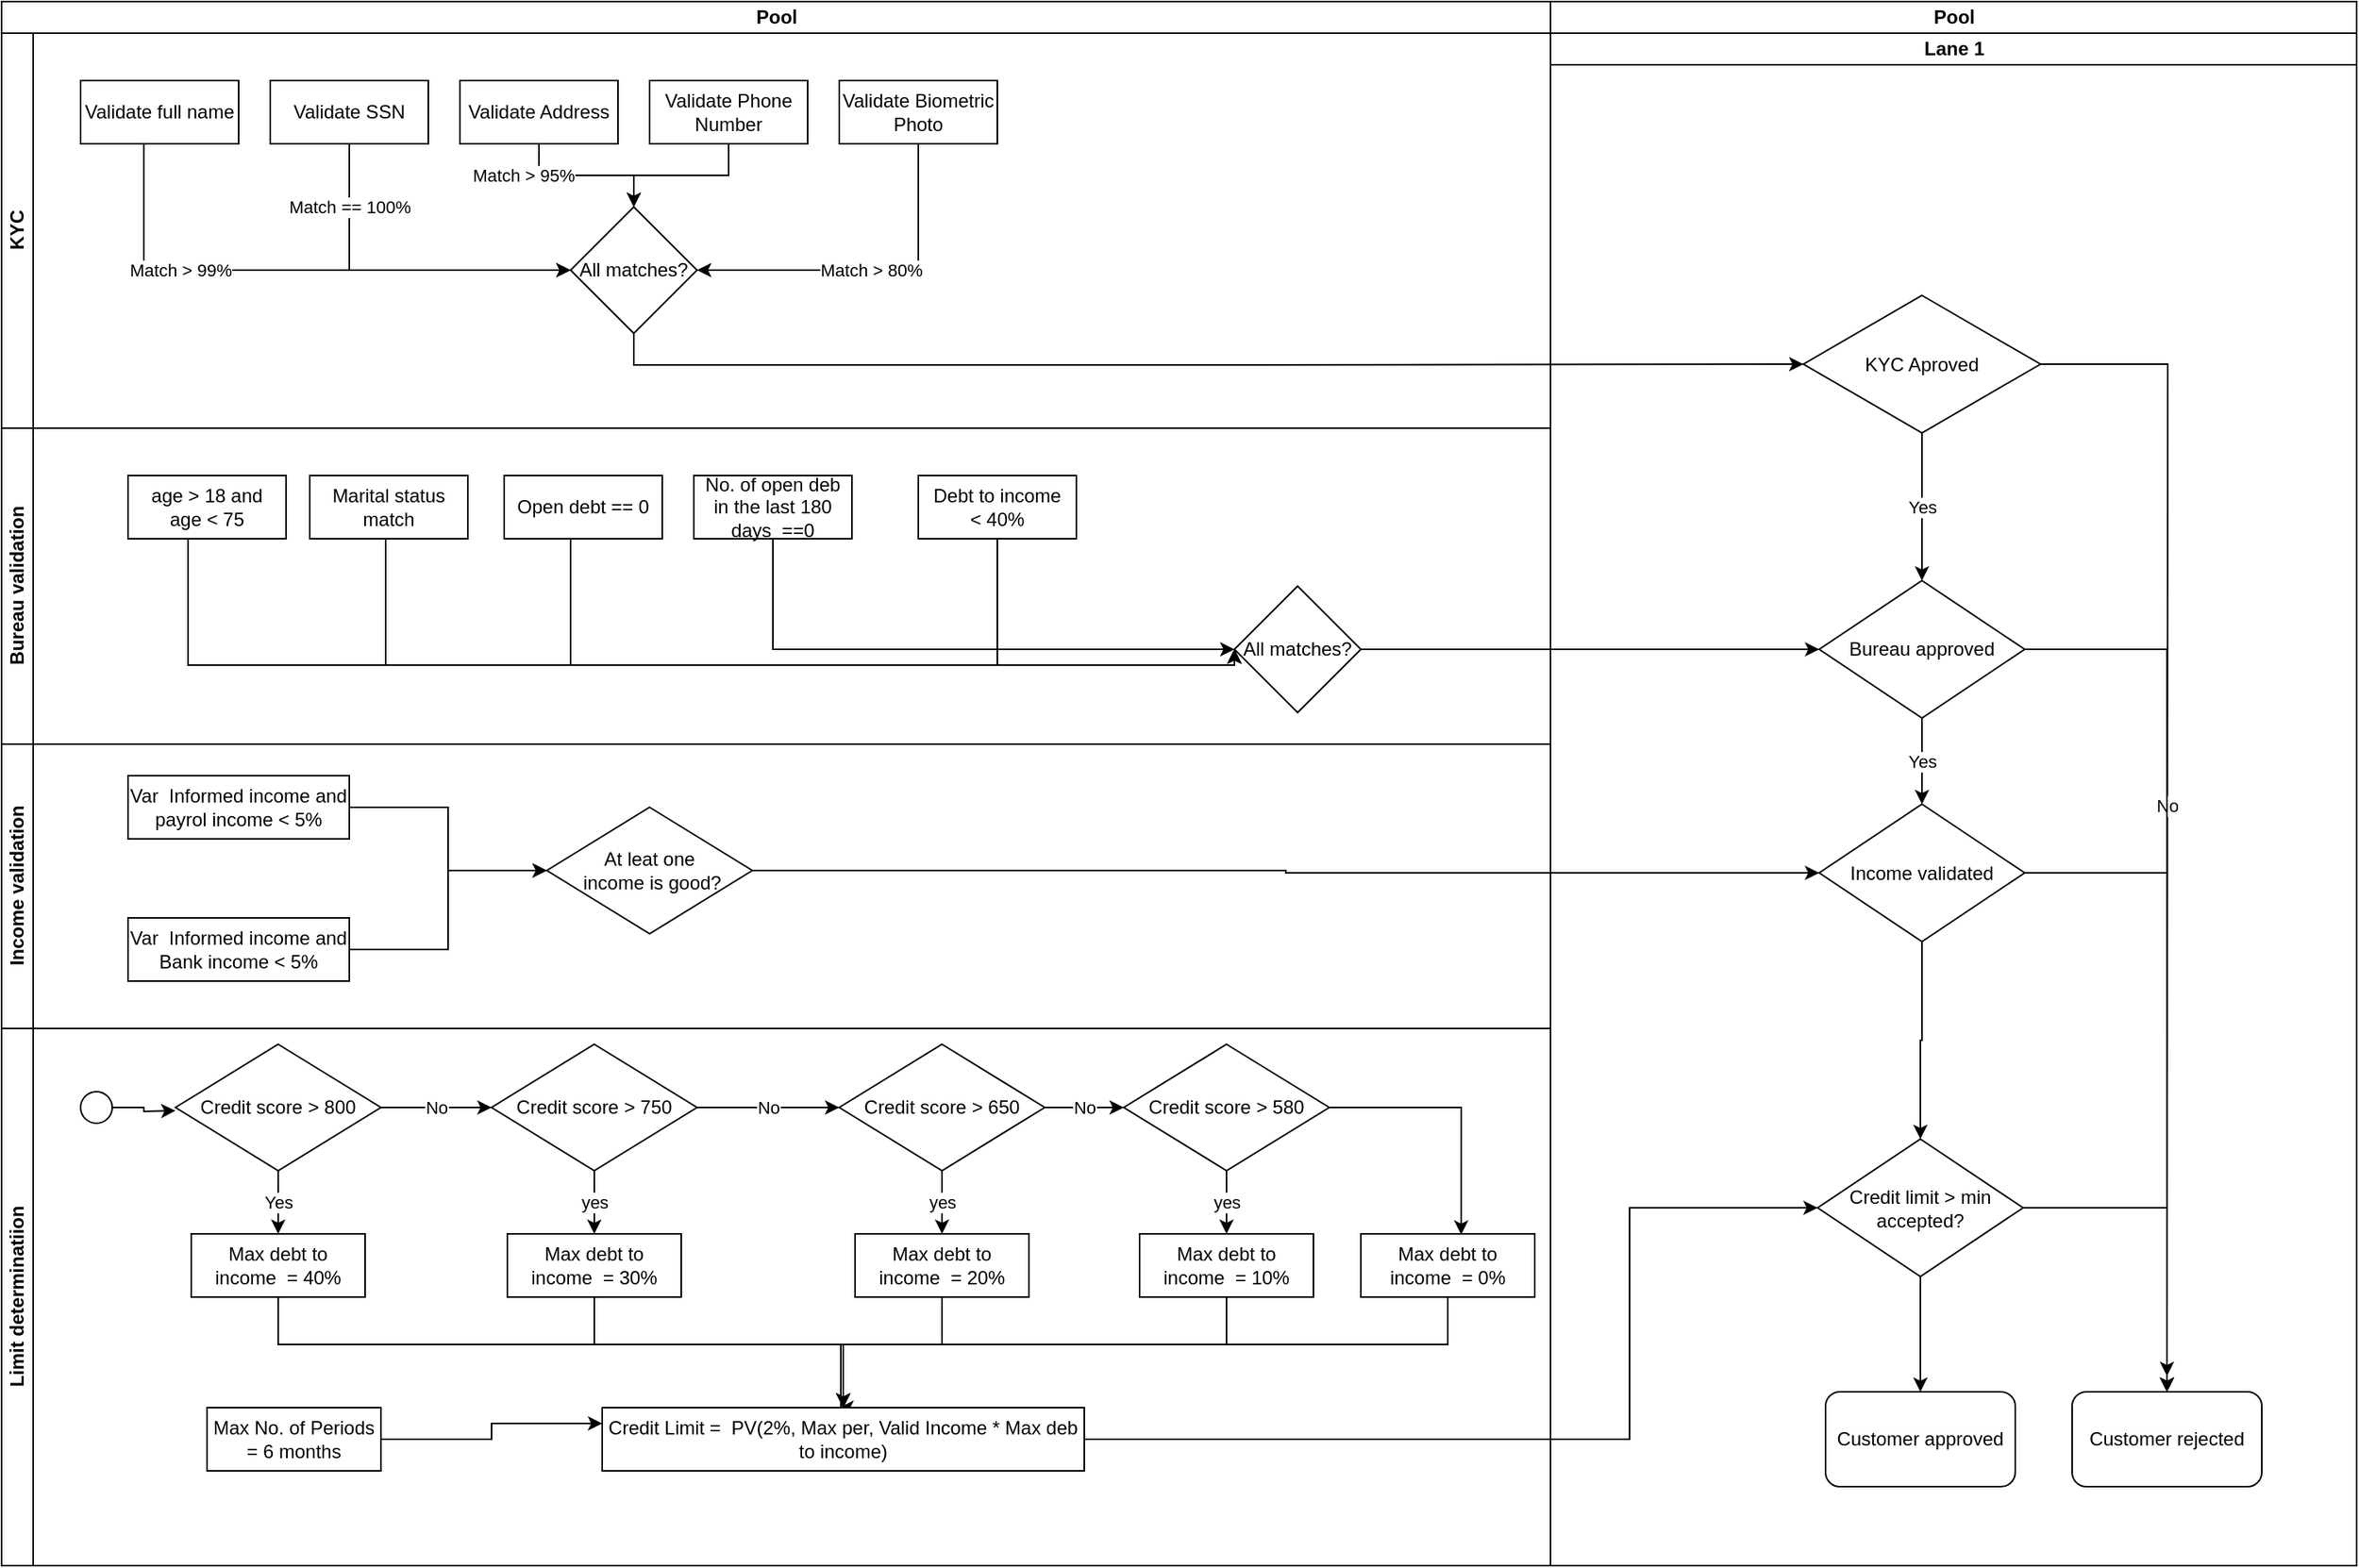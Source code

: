 <mxfile version="26.0.2">
  <diagram name="Page-1" id="2a216829-ef6e-dabb-86c1-c78162f3ba2b">
    <mxGraphModel dx="1865" dy="2155" grid="1" gridSize="10" guides="1" tooltips="1" connect="1" arrows="1" fold="1" page="1" pageScale="1" pageWidth="850" pageHeight="1100" background="none" math="0" shadow="0">
      <root>
        <mxCell id="0" />
        <mxCell id="1" parent="0" />
        <mxCell id="CBSUOpEDE2gZINihwlHU-5" value="Pool" style="swimlane;childLayout=stackLayout;resizeParent=1;resizeParentMax=0;horizontal=1;startSize=20;horizontalStack=0;html=1;" vertex="1" parent="1">
          <mxGeometry x="80" y="-780" width="980" height="990" as="geometry" />
        </mxCell>
        <mxCell id="CBSUOpEDE2gZINihwlHU-6" value="KYC" style="swimlane;startSize=20;horizontal=0;html=1;" vertex="1" parent="CBSUOpEDE2gZINihwlHU-5">
          <mxGeometry y="20" width="980" height="250" as="geometry" />
        </mxCell>
        <mxCell id="CBSUOpEDE2gZINihwlHU-14" value="Match == 100%" style="edgeStyle=orthogonalEdgeStyle;rounded=0;orthogonalLoop=1;jettySize=auto;html=1;entryX=0;entryY=0.5;entryDx=0;entryDy=0;" edge="1" parent="CBSUOpEDE2gZINihwlHU-6" source="CBSUOpEDE2gZINihwlHU-9" target="CBSUOpEDE2gZINihwlHU-13">
          <mxGeometry x="-0.636" relative="1" as="geometry">
            <Array as="points">
              <mxPoint x="220" y="150" />
            </Array>
            <mxPoint as="offset" />
          </mxGeometry>
        </mxCell>
        <mxCell id="CBSUOpEDE2gZINihwlHU-9" value="Validate SSN" style="rounded=0;whiteSpace=wrap;html=1;" vertex="1" parent="CBSUOpEDE2gZINihwlHU-6">
          <mxGeometry x="170" y="30" width="100" height="40" as="geometry" />
        </mxCell>
        <mxCell id="CBSUOpEDE2gZINihwlHU-15" value="Match &amp;gt; 95%" style="edgeStyle=orthogonalEdgeStyle;rounded=0;orthogonalLoop=1;jettySize=auto;html=1;exitX=0.5;exitY=1;exitDx=0;exitDy=0;" edge="1" parent="CBSUOpEDE2gZINihwlHU-6" source="CBSUOpEDE2gZINihwlHU-10" target="CBSUOpEDE2gZINihwlHU-13">
          <mxGeometry x="-0.6" y="-10" relative="1" as="geometry">
            <mxPoint x="-10" y="-10" as="offset" />
          </mxGeometry>
        </mxCell>
        <mxCell id="CBSUOpEDE2gZINihwlHU-10" value="Validate Address" style="rounded=0;whiteSpace=wrap;html=1;" vertex="1" parent="CBSUOpEDE2gZINihwlHU-6">
          <mxGeometry x="290" y="30" width="100" height="40" as="geometry" />
        </mxCell>
        <mxCell id="CBSUOpEDE2gZINihwlHU-16" style="edgeStyle=orthogonalEdgeStyle;rounded=0;orthogonalLoop=1;jettySize=auto;html=1;entryX=0.5;entryY=0;entryDx=0;entryDy=0;exitX=0.5;exitY=1;exitDx=0;exitDy=0;" edge="1" parent="CBSUOpEDE2gZINihwlHU-6" source="CBSUOpEDE2gZINihwlHU-11" target="CBSUOpEDE2gZINihwlHU-13">
          <mxGeometry relative="1" as="geometry" />
        </mxCell>
        <mxCell id="CBSUOpEDE2gZINihwlHU-11" value="Validate Phone Number" style="rounded=0;whiteSpace=wrap;html=1;" vertex="1" parent="CBSUOpEDE2gZINihwlHU-6">
          <mxGeometry x="410" y="30" width="100" height="40" as="geometry" />
        </mxCell>
        <mxCell id="CBSUOpEDE2gZINihwlHU-17" value="Match &amp;gt; 80%" style="edgeStyle=orthogonalEdgeStyle;rounded=0;orthogonalLoop=1;jettySize=auto;html=1;entryX=1;entryY=0.5;entryDx=0;entryDy=0;exitX=0.5;exitY=1;exitDx=0;exitDy=0;" edge="1" parent="CBSUOpEDE2gZINihwlHU-6" source="CBSUOpEDE2gZINihwlHU-12" target="CBSUOpEDE2gZINihwlHU-13">
          <mxGeometry relative="1" as="geometry" />
        </mxCell>
        <mxCell id="CBSUOpEDE2gZINihwlHU-12" value="Validate Biometric&lt;br&gt;Photo" style="rounded=0;whiteSpace=wrap;html=1;" vertex="1" parent="CBSUOpEDE2gZINihwlHU-6">
          <mxGeometry x="530" y="30" width="100" height="40" as="geometry" />
        </mxCell>
        <mxCell id="CBSUOpEDE2gZINihwlHU-13" value="All matches?" style="rhombus;whiteSpace=wrap;html=1;" vertex="1" parent="CBSUOpEDE2gZINihwlHU-6">
          <mxGeometry x="360" y="110" width="80" height="80" as="geometry" />
        </mxCell>
        <mxCell id="CBSUOpEDE2gZINihwlHU-19" value="Match &amp;gt;&amp;nbsp;&lt;span style=&quot;background-color: light-dark(#ffffff, var(--ge-dark-color, #121212)); color: light-dark(rgb(0, 0, 0), rgb(255, 255, 255));&quot;&gt;99%&lt;/span&gt;" style="edgeStyle=orthogonalEdgeStyle;rounded=0;orthogonalLoop=1;jettySize=auto;html=1;entryX=0;entryY=0.5;entryDx=0;entryDy=0;" edge="1" parent="CBSUOpEDE2gZINihwlHU-6" source="CBSUOpEDE2gZINihwlHU-18" target="CBSUOpEDE2gZINihwlHU-13">
          <mxGeometry x="-0.412" relative="1" as="geometry">
            <Array as="points">
              <mxPoint x="90" y="150" />
            </Array>
            <mxPoint as="offset" />
          </mxGeometry>
        </mxCell>
        <mxCell id="CBSUOpEDE2gZINihwlHU-18" value="Validate full name" style="rounded=0;whiteSpace=wrap;html=1;" vertex="1" parent="CBSUOpEDE2gZINihwlHU-6">
          <mxGeometry x="50" y="30" width="100" height="40" as="geometry" />
        </mxCell>
        <mxCell id="CBSUOpEDE2gZINihwlHU-7" value="Bureau validation" style="swimlane;startSize=20;horizontal=0;html=1;" vertex="1" parent="CBSUOpEDE2gZINihwlHU-5">
          <mxGeometry y="270" width="980" height="200" as="geometry" />
        </mxCell>
        <mxCell id="CBSUOpEDE2gZINihwlHU-31" style="edgeStyle=orthogonalEdgeStyle;rounded=0;orthogonalLoop=1;jettySize=auto;html=1;entryX=0;entryY=0.5;entryDx=0;entryDy=0;" edge="1" parent="CBSUOpEDE2gZINihwlHU-7" source="CBSUOpEDE2gZINihwlHU-21" target="CBSUOpEDE2gZINihwlHU-28">
          <mxGeometry relative="1" as="geometry">
            <Array as="points">
              <mxPoint x="243" y="150" />
            </Array>
          </mxGeometry>
        </mxCell>
        <mxCell id="CBSUOpEDE2gZINihwlHU-21" value="Marital status match" style="rounded=0;whiteSpace=wrap;html=1;" vertex="1" parent="CBSUOpEDE2gZINihwlHU-7">
          <mxGeometry x="195" y="30" width="100" height="40" as="geometry" />
        </mxCell>
        <mxCell id="CBSUOpEDE2gZINihwlHU-32" style="edgeStyle=orthogonalEdgeStyle;rounded=0;orthogonalLoop=1;jettySize=auto;html=1;" edge="1" parent="CBSUOpEDE2gZINihwlHU-7" source="CBSUOpEDE2gZINihwlHU-23">
          <mxGeometry relative="1" as="geometry">
            <mxPoint x="780" y="140" as="targetPoint" />
            <Array as="points">
              <mxPoint x="360" y="150" />
              <mxPoint x="780" y="150" />
            </Array>
          </mxGeometry>
        </mxCell>
        <mxCell id="CBSUOpEDE2gZINihwlHU-23" value="Open debt == 0" style="rounded=0;whiteSpace=wrap;html=1;" vertex="1" parent="CBSUOpEDE2gZINihwlHU-7">
          <mxGeometry x="318" y="30" width="100" height="40" as="geometry" />
        </mxCell>
        <mxCell id="CBSUOpEDE2gZINihwlHU-24" style="edgeStyle=orthogonalEdgeStyle;rounded=0;orthogonalLoop=1;jettySize=auto;html=1;entryX=0;entryY=0.5;entryDx=0;entryDy=0;exitX=0.5;exitY=1;exitDx=0;exitDy=0;" edge="1" parent="CBSUOpEDE2gZINihwlHU-7" source="CBSUOpEDE2gZINihwlHU-25" target="CBSUOpEDE2gZINihwlHU-28">
          <mxGeometry relative="1" as="geometry" />
        </mxCell>
        <mxCell id="CBSUOpEDE2gZINihwlHU-25" value="No. of open deb in the last 180 days&amp;nbsp; ==0" style="rounded=0;whiteSpace=wrap;html=1;" vertex="1" parent="CBSUOpEDE2gZINihwlHU-7">
          <mxGeometry x="438" y="30" width="100" height="40" as="geometry" />
        </mxCell>
        <mxCell id="CBSUOpEDE2gZINihwlHU-33" style="edgeStyle=orthogonalEdgeStyle;rounded=0;orthogonalLoop=1;jettySize=auto;html=1;entryX=0;entryY=0.5;entryDx=0;entryDy=0;" edge="1" parent="CBSUOpEDE2gZINihwlHU-7" source="CBSUOpEDE2gZINihwlHU-27" target="CBSUOpEDE2gZINihwlHU-28">
          <mxGeometry relative="1" as="geometry">
            <Array as="points">
              <mxPoint x="630" y="150" />
              <mxPoint x="780" y="150" />
            </Array>
          </mxGeometry>
        </mxCell>
        <mxCell id="CBSUOpEDE2gZINihwlHU-27" value="Debt to income&lt;br&gt;&amp;lt; 40%" style="rounded=0;whiteSpace=wrap;html=1;" vertex="1" parent="CBSUOpEDE2gZINihwlHU-7">
          <mxGeometry x="580" y="30" width="100" height="40" as="geometry" />
        </mxCell>
        <mxCell id="CBSUOpEDE2gZINihwlHU-28" value="All matches?" style="rhombus;whiteSpace=wrap;html=1;" vertex="1" parent="CBSUOpEDE2gZINihwlHU-7">
          <mxGeometry x="780" y="100" width="80" height="80" as="geometry" />
        </mxCell>
        <mxCell id="CBSUOpEDE2gZINihwlHU-29" value="" style="edgeStyle=orthogonalEdgeStyle;rounded=0;orthogonalLoop=1;jettySize=auto;html=1;entryX=0;entryY=0.5;entryDx=0;entryDy=0;" edge="1" parent="CBSUOpEDE2gZINihwlHU-7" source="CBSUOpEDE2gZINihwlHU-30" target="CBSUOpEDE2gZINihwlHU-28">
          <mxGeometry x="-0.412" relative="1" as="geometry">
            <Array as="points">
              <mxPoint x="118" y="150" />
            </Array>
            <mxPoint as="offset" />
          </mxGeometry>
        </mxCell>
        <mxCell id="CBSUOpEDE2gZINihwlHU-30" value="age &amp;gt; 18 and&lt;div&gt;age &amp;lt; 75&lt;/div&gt;" style="rounded=0;whiteSpace=wrap;html=1;" vertex="1" parent="CBSUOpEDE2gZINihwlHU-7">
          <mxGeometry x="80" y="30" width="100" height="40" as="geometry" />
        </mxCell>
        <mxCell id="CBSUOpEDE2gZINihwlHU-8" value="Income validation" style="swimlane;startSize=20;horizontal=0;html=1;" vertex="1" parent="CBSUOpEDE2gZINihwlHU-5">
          <mxGeometry y="470" width="980" height="180" as="geometry" />
        </mxCell>
        <mxCell id="CBSUOpEDE2gZINihwlHU-51" style="edgeStyle=orthogonalEdgeStyle;rounded=0;orthogonalLoop=1;jettySize=auto;html=1;entryX=0;entryY=0.5;entryDx=0;entryDy=0;" edge="1" parent="CBSUOpEDE2gZINihwlHU-8" source="CBSUOpEDE2gZINihwlHU-48" target="CBSUOpEDE2gZINihwlHU-50">
          <mxGeometry relative="1" as="geometry" />
        </mxCell>
        <mxCell id="CBSUOpEDE2gZINihwlHU-48" value="Var&amp;nbsp; Informed income and payrol income &amp;lt; 5%" style="rounded=0;whiteSpace=wrap;html=1;" vertex="1" parent="CBSUOpEDE2gZINihwlHU-8">
          <mxGeometry x="80" y="20" width="140" height="40" as="geometry" />
        </mxCell>
        <mxCell id="CBSUOpEDE2gZINihwlHU-52" style="edgeStyle=orthogonalEdgeStyle;rounded=0;orthogonalLoop=1;jettySize=auto;html=1;entryX=0;entryY=0.5;entryDx=0;entryDy=0;" edge="1" parent="CBSUOpEDE2gZINihwlHU-8" source="CBSUOpEDE2gZINihwlHU-49" target="CBSUOpEDE2gZINihwlHU-50">
          <mxGeometry relative="1" as="geometry" />
        </mxCell>
        <mxCell id="CBSUOpEDE2gZINihwlHU-49" value="Var&amp;nbsp; Informed income and Bank income &amp;lt; 5%" style="rounded=0;whiteSpace=wrap;html=1;" vertex="1" parent="CBSUOpEDE2gZINihwlHU-8">
          <mxGeometry x="80" y="110" width="140" height="40" as="geometry" />
        </mxCell>
        <mxCell id="CBSUOpEDE2gZINihwlHU-50" value="At leat one&lt;br&gt;&amp;nbsp;income is good?" style="rhombus;whiteSpace=wrap;html=1;" vertex="1" parent="CBSUOpEDE2gZINihwlHU-8">
          <mxGeometry x="345" y="40" width="130" height="80" as="geometry" />
        </mxCell>
        <mxCell id="CBSUOpEDE2gZINihwlHU-54" value="Limit determinatiion" style="swimlane;startSize=20;horizontal=0;html=1;" vertex="1" parent="CBSUOpEDE2gZINihwlHU-5">
          <mxGeometry y="650" width="980" height="340" as="geometry" />
        </mxCell>
        <mxCell id="CBSUOpEDE2gZINihwlHU-55" style="edgeStyle=orthogonalEdgeStyle;rounded=0;orthogonalLoop=1;jettySize=auto;html=1;entryX=0.5;entryY=0;entryDx=0;entryDy=0;" edge="1" parent="CBSUOpEDE2gZINihwlHU-54" target="CBSUOpEDE2gZINihwlHU-59">
          <mxGeometry relative="1" as="geometry">
            <mxPoint x="220" y="40" as="sourcePoint" />
          </mxGeometry>
        </mxCell>
        <mxCell id="CBSUOpEDE2gZINihwlHU-60" value="" style="ellipse;whiteSpace=wrap;html=1;aspect=fixed;" vertex="1" parent="CBSUOpEDE2gZINihwlHU-54">
          <mxGeometry x="50" y="40" width="20" height="20" as="geometry" />
        </mxCell>
        <mxCell id="CBSUOpEDE2gZINihwlHU-65" value="Yes" style="edgeStyle=orthogonalEdgeStyle;rounded=0;orthogonalLoop=1;jettySize=auto;html=1;" edge="1" parent="CBSUOpEDE2gZINihwlHU-54" source="CBSUOpEDE2gZINihwlHU-62" target="CBSUOpEDE2gZINihwlHU-64">
          <mxGeometry relative="1" as="geometry" />
        </mxCell>
        <mxCell id="CBSUOpEDE2gZINihwlHU-67" value="No" style="edgeStyle=orthogonalEdgeStyle;rounded=0;orthogonalLoop=1;jettySize=auto;html=1;entryX=0;entryY=0.5;entryDx=0;entryDy=0;" edge="1" parent="CBSUOpEDE2gZINihwlHU-54" source="CBSUOpEDE2gZINihwlHU-62" target="CBSUOpEDE2gZINihwlHU-66">
          <mxGeometry relative="1" as="geometry" />
        </mxCell>
        <mxCell id="CBSUOpEDE2gZINihwlHU-62" value="Credit score &amp;gt; 800" style="rhombus;whiteSpace=wrap;html=1;" vertex="1" parent="CBSUOpEDE2gZINihwlHU-54">
          <mxGeometry x="110" y="10" width="130" height="80" as="geometry" />
        </mxCell>
        <mxCell id="CBSUOpEDE2gZINihwlHU-63" style="edgeStyle=orthogonalEdgeStyle;rounded=0;orthogonalLoop=1;jettySize=auto;html=1;" edge="1" parent="CBSUOpEDE2gZINihwlHU-54" source="CBSUOpEDE2gZINihwlHU-60">
          <mxGeometry relative="1" as="geometry">
            <mxPoint x="110" y="52" as="targetPoint" />
          </mxGeometry>
        </mxCell>
        <mxCell id="CBSUOpEDE2gZINihwlHU-104" style="edgeStyle=orthogonalEdgeStyle;rounded=0;orthogonalLoop=1;jettySize=auto;html=1;entryX=0.5;entryY=0;entryDx=0;entryDy=0;" edge="1" parent="CBSUOpEDE2gZINihwlHU-54" source="CBSUOpEDE2gZINihwlHU-64" target="CBSUOpEDE2gZINihwlHU-102">
          <mxGeometry relative="1" as="geometry">
            <Array as="points">
              <mxPoint x="175" y="200" />
              <mxPoint x="533" y="200" />
            </Array>
          </mxGeometry>
        </mxCell>
        <mxCell id="CBSUOpEDE2gZINihwlHU-64" value="Max debt to income&amp;nbsp; = 40%" style="rounded=0;whiteSpace=wrap;html=1;" vertex="1" parent="CBSUOpEDE2gZINihwlHU-54">
          <mxGeometry x="120" y="130" width="110" height="40" as="geometry" />
        </mxCell>
        <mxCell id="CBSUOpEDE2gZINihwlHU-69" value="yes" style="edgeStyle=orthogonalEdgeStyle;rounded=0;orthogonalLoop=1;jettySize=auto;html=1;entryX=0.5;entryY=0;entryDx=0;entryDy=0;" edge="1" parent="CBSUOpEDE2gZINihwlHU-54" source="CBSUOpEDE2gZINihwlHU-66" target="CBSUOpEDE2gZINihwlHU-68">
          <mxGeometry relative="1" as="geometry" />
        </mxCell>
        <mxCell id="CBSUOpEDE2gZINihwlHU-66" value="Credit score &amp;gt; 750" style="rhombus;whiteSpace=wrap;html=1;" vertex="1" parent="CBSUOpEDE2gZINihwlHU-54">
          <mxGeometry x="310" y="10" width="130" height="80" as="geometry" />
        </mxCell>
        <mxCell id="CBSUOpEDE2gZINihwlHU-105" style="edgeStyle=orthogonalEdgeStyle;rounded=0;orthogonalLoop=1;jettySize=auto;html=1;" edge="1" parent="CBSUOpEDE2gZINihwlHU-54" source="CBSUOpEDE2gZINihwlHU-68">
          <mxGeometry relative="1" as="geometry">
            <mxPoint x="530" y="240" as="targetPoint" />
            <Array as="points">
              <mxPoint x="375" y="200" />
              <mxPoint x="531" y="200" />
            </Array>
          </mxGeometry>
        </mxCell>
        <mxCell id="CBSUOpEDE2gZINihwlHU-68" value="Max debt to income&amp;nbsp; = 30%" style="rounded=0;whiteSpace=wrap;html=1;" vertex="1" parent="CBSUOpEDE2gZINihwlHU-54">
          <mxGeometry x="320" y="130" width="110" height="40" as="geometry" />
        </mxCell>
        <mxCell id="CBSUOpEDE2gZINihwlHU-70" value="No" style="edgeStyle=orthogonalEdgeStyle;rounded=0;orthogonalLoop=1;jettySize=auto;html=1;entryX=0;entryY=0.5;entryDx=0;entryDy=0;exitX=1;exitY=0.5;exitDx=0;exitDy=0;" edge="1" parent="CBSUOpEDE2gZINihwlHU-54" target="CBSUOpEDE2gZINihwlHU-72" source="CBSUOpEDE2gZINihwlHU-66">
          <mxGeometry relative="1" as="geometry">
            <mxPoint x="460" y="50" as="sourcePoint" />
          </mxGeometry>
        </mxCell>
        <mxCell id="CBSUOpEDE2gZINihwlHU-71" value="yes" style="edgeStyle=orthogonalEdgeStyle;rounded=0;orthogonalLoop=1;jettySize=auto;html=1;entryX=0.5;entryY=0;entryDx=0;entryDy=0;" edge="1" parent="CBSUOpEDE2gZINihwlHU-54" source="CBSUOpEDE2gZINihwlHU-72" target="CBSUOpEDE2gZINihwlHU-73">
          <mxGeometry relative="1" as="geometry" />
        </mxCell>
        <mxCell id="CBSUOpEDE2gZINihwlHU-72" value="Credit score &amp;gt; 650" style="rhombus;whiteSpace=wrap;html=1;" vertex="1" parent="CBSUOpEDE2gZINihwlHU-54">
          <mxGeometry x="530" y="10" width="130" height="80" as="geometry" />
        </mxCell>
        <mxCell id="CBSUOpEDE2gZINihwlHU-106" style="edgeStyle=orthogonalEdgeStyle;rounded=0;orthogonalLoop=1;jettySize=auto;html=1;entryX=0.5;entryY=0;entryDx=0;entryDy=0;" edge="1" parent="CBSUOpEDE2gZINihwlHU-54" source="CBSUOpEDE2gZINihwlHU-73" target="CBSUOpEDE2gZINihwlHU-102">
          <mxGeometry relative="1" as="geometry">
            <Array as="points">
              <mxPoint x="595" y="200" />
              <mxPoint x="533" y="200" />
            </Array>
          </mxGeometry>
        </mxCell>
        <mxCell id="CBSUOpEDE2gZINihwlHU-73" value="Max debt to income&amp;nbsp; = 20%" style="rounded=0;whiteSpace=wrap;html=1;" vertex="1" parent="CBSUOpEDE2gZINihwlHU-54">
          <mxGeometry x="540" y="130" width="110" height="40" as="geometry" />
        </mxCell>
        <mxCell id="CBSUOpEDE2gZINihwlHU-74" value="No" style="edgeStyle=orthogonalEdgeStyle;rounded=0;orthogonalLoop=1;jettySize=auto;html=1;entryX=0;entryY=0.5;entryDx=0;entryDy=0;exitX=1;exitY=0.5;exitDx=0;exitDy=0;" edge="1" parent="CBSUOpEDE2gZINihwlHU-54" target="CBSUOpEDE2gZINihwlHU-76" source="CBSUOpEDE2gZINihwlHU-72">
          <mxGeometry relative="1" as="geometry">
            <mxPoint x="650" y="60" as="sourcePoint" />
          </mxGeometry>
        </mxCell>
        <mxCell id="CBSUOpEDE2gZINihwlHU-75" value="yes" style="edgeStyle=orthogonalEdgeStyle;rounded=0;orthogonalLoop=1;jettySize=auto;html=1;entryX=0.5;entryY=0;entryDx=0;entryDy=0;" edge="1" parent="CBSUOpEDE2gZINihwlHU-54" source="CBSUOpEDE2gZINihwlHU-76" target="CBSUOpEDE2gZINihwlHU-77">
          <mxGeometry relative="1" as="geometry" />
        </mxCell>
        <mxCell id="CBSUOpEDE2gZINihwlHU-76" value="Credit score &amp;gt; 580" style="rhombus;whiteSpace=wrap;html=1;" vertex="1" parent="CBSUOpEDE2gZINihwlHU-54">
          <mxGeometry x="710" y="10" width="130" height="80" as="geometry" />
        </mxCell>
        <mxCell id="CBSUOpEDE2gZINihwlHU-107" style="edgeStyle=orthogonalEdgeStyle;rounded=0;orthogonalLoop=1;jettySize=auto;html=1;entryX=0.5;entryY=0;entryDx=0;entryDy=0;" edge="1" parent="CBSUOpEDE2gZINihwlHU-54" source="CBSUOpEDE2gZINihwlHU-77" target="CBSUOpEDE2gZINihwlHU-102">
          <mxGeometry relative="1" as="geometry">
            <Array as="points">
              <mxPoint x="775" y="200" />
              <mxPoint x="533" y="200" />
            </Array>
          </mxGeometry>
        </mxCell>
        <mxCell id="CBSUOpEDE2gZINihwlHU-77" value="Max debt to income&amp;nbsp; = 10%" style="rounded=0;whiteSpace=wrap;html=1;" vertex="1" parent="CBSUOpEDE2gZINihwlHU-54">
          <mxGeometry x="720" y="130" width="110" height="40" as="geometry" />
        </mxCell>
        <mxCell id="CBSUOpEDE2gZINihwlHU-108" style="edgeStyle=orthogonalEdgeStyle;rounded=0;orthogonalLoop=1;jettySize=auto;html=1;entryX=0.5;entryY=0;entryDx=0;entryDy=0;" edge="1" parent="CBSUOpEDE2gZINihwlHU-54" source="CBSUOpEDE2gZINihwlHU-78" target="CBSUOpEDE2gZINihwlHU-102">
          <mxGeometry relative="1" as="geometry">
            <Array as="points">
              <mxPoint x="915" y="200" />
              <mxPoint x="533" y="200" />
            </Array>
          </mxGeometry>
        </mxCell>
        <mxCell id="CBSUOpEDE2gZINihwlHU-78" value="Max debt to income&amp;nbsp; = 0%" style="rounded=0;whiteSpace=wrap;html=1;" vertex="1" parent="CBSUOpEDE2gZINihwlHU-54">
          <mxGeometry x="860" y="130" width="110" height="40" as="geometry" />
        </mxCell>
        <mxCell id="CBSUOpEDE2gZINihwlHU-80" style="edgeStyle=orthogonalEdgeStyle;rounded=0;orthogonalLoop=1;jettySize=auto;html=1;exitX=1;exitY=0.5;exitDx=0;exitDy=0;entryX=0.577;entryY=0.013;entryDx=0;entryDy=0;entryPerimeter=0;" edge="1" parent="CBSUOpEDE2gZINihwlHU-54" source="CBSUOpEDE2gZINihwlHU-76" target="CBSUOpEDE2gZINihwlHU-78">
          <mxGeometry relative="1" as="geometry" />
        </mxCell>
        <mxCell id="CBSUOpEDE2gZINihwlHU-102" value="Credit Limit =&amp;nbsp; PV(2%, Max per, Valid Income * Max deb to income)" style="rounded=0;whiteSpace=wrap;html=1;" vertex="1" parent="CBSUOpEDE2gZINihwlHU-54">
          <mxGeometry x="380" y="240" width="305" height="40" as="geometry" />
        </mxCell>
        <mxCell id="CBSUOpEDE2gZINihwlHU-110" style="edgeStyle=orthogonalEdgeStyle;rounded=0;orthogonalLoop=1;jettySize=auto;html=1;entryX=0;entryY=0.25;entryDx=0;entryDy=0;" edge="1" parent="CBSUOpEDE2gZINihwlHU-54" source="CBSUOpEDE2gZINihwlHU-109" target="CBSUOpEDE2gZINihwlHU-102">
          <mxGeometry relative="1" as="geometry" />
        </mxCell>
        <mxCell id="CBSUOpEDE2gZINihwlHU-109" value="Max No. of Periods = 6 months" style="rounded=0;whiteSpace=wrap;html=1;" vertex="1" parent="CBSUOpEDE2gZINihwlHU-54">
          <mxGeometry x="130" y="240" width="110" height="40" as="geometry" />
        </mxCell>
        <mxCell id="CBSUOpEDE2gZINihwlHU-142" value="Pool" style="swimlane;childLayout=stackLayout;resizeParent=1;resizeParentMax=0;startSize=20;html=1;" vertex="1" parent="1">
          <mxGeometry x="1060" y="-780" width="510" height="990" as="geometry" />
        </mxCell>
        <mxCell id="CBSUOpEDE2gZINihwlHU-143" value="Lane 1" style="swimlane;startSize=20;html=1;" vertex="1" parent="CBSUOpEDE2gZINihwlHU-142">
          <mxGeometry y="20" width="510" height="970" as="geometry" />
        </mxCell>
        <mxCell id="CBSUOpEDE2gZINihwlHU-149" value="Yes" style="edgeStyle=orthogonalEdgeStyle;rounded=0;orthogonalLoop=1;jettySize=auto;html=1;entryX=0.5;entryY=0;entryDx=0;entryDy=0;" edge="1" parent="CBSUOpEDE2gZINihwlHU-143" source="CBSUOpEDE2gZINihwlHU-146" target="CBSUOpEDE2gZINihwlHU-147">
          <mxGeometry relative="1" as="geometry" />
        </mxCell>
        <mxCell id="CBSUOpEDE2gZINihwlHU-164" value="No" style="edgeStyle=orthogonalEdgeStyle;rounded=0;orthogonalLoop=1;jettySize=auto;html=1;" edge="1" parent="CBSUOpEDE2gZINihwlHU-143" source="CBSUOpEDE2gZINihwlHU-146">
          <mxGeometry relative="1" as="geometry">
            <mxPoint x="390" y="850" as="targetPoint" />
          </mxGeometry>
        </mxCell>
        <mxCell id="CBSUOpEDE2gZINihwlHU-146" value="KYC Aproved" style="rhombus;whiteSpace=wrap;html=1;" vertex="1" parent="CBSUOpEDE2gZINihwlHU-143">
          <mxGeometry x="160" y="166" width="150" height="87" as="geometry" />
        </mxCell>
        <mxCell id="CBSUOpEDE2gZINihwlHU-154" value="Yes" style="edgeStyle=orthogonalEdgeStyle;rounded=0;orthogonalLoop=1;jettySize=auto;html=1;entryX=0.5;entryY=0;entryDx=0;entryDy=0;" edge="1" parent="CBSUOpEDE2gZINihwlHU-143" source="CBSUOpEDE2gZINihwlHU-147" target="CBSUOpEDE2gZINihwlHU-150">
          <mxGeometry relative="1" as="geometry" />
        </mxCell>
        <mxCell id="CBSUOpEDE2gZINihwlHU-163" style="edgeStyle=orthogonalEdgeStyle;rounded=0;orthogonalLoop=1;jettySize=auto;html=1;entryX=0.5;entryY=0;entryDx=0;entryDy=0;" edge="1" parent="CBSUOpEDE2gZINihwlHU-143" source="CBSUOpEDE2gZINihwlHU-147" target="CBSUOpEDE2gZINihwlHU-160">
          <mxGeometry relative="1" as="geometry" />
        </mxCell>
        <mxCell id="CBSUOpEDE2gZINihwlHU-147" value="Bureau approved" style="rhombus;whiteSpace=wrap;html=1;" vertex="1" parent="CBSUOpEDE2gZINihwlHU-143">
          <mxGeometry x="170" y="346.5" width="130" height="87" as="geometry" />
        </mxCell>
        <mxCell id="CBSUOpEDE2gZINihwlHU-156" style="edgeStyle=orthogonalEdgeStyle;rounded=0;orthogonalLoop=1;jettySize=auto;html=1;entryX=0.5;entryY=0;entryDx=0;entryDy=0;" edge="1" parent="CBSUOpEDE2gZINihwlHU-143" source="CBSUOpEDE2gZINihwlHU-150" target="CBSUOpEDE2gZINihwlHU-155">
          <mxGeometry relative="1" as="geometry" />
        </mxCell>
        <mxCell id="CBSUOpEDE2gZINihwlHU-162" style="edgeStyle=orthogonalEdgeStyle;rounded=0;orthogonalLoop=1;jettySize=auto;html=1;entryX=0.5;entryY=0;entryDx=0;entryDy=0;" edge="1" parent="CBSUOpEDE2gZINihwlHU-143" source="CBSUOpEDE2gZINihwlHU-150" target="CBSUOpEDE2gZINihwlHU-160">
          <mxGeometry relative="1" as="geometry" />
        </mxCell>
        <mxCell id="CBSUOpEDE2gZINihwlHU-150" value="Income validated" style="rhombus;whiteSpace=wrap;html=1;" vertex="1" parent="CBSUOpEDE2gZINihwlHU-143">
          <mxGeometry x="170" y="488" width="130" height="87" as="geometry" />
        </mxCell>
        <mxCell id="CBSUOpEDE2gZINihwlHU-159" style="edgeStyle=orthogonalEdgeStyle;rounded=0;orthogonalLoop=1;jettySize=auto;html=1;entryX=0.5;entryY=0;entryDx=0;entryDy=0;" edge="1" parent="CBSUOpEDE2gZINihwlHU-143" source="CBSUOpEDE2gZINihwlHU-155" target="CBSUOpEDE2gZINihwlHU-158">
          <mxGeometry relative="1" as="geometry" />
        </mxCell>
        <mxCell id="CBSUOpEDE2gZINihwlHU-161" style="edgeStyle=orthogonalEdgeStyle;rounded=0;orthogonalLoop=1;jettySize=auto;html=1;entryX=0.5;entryY=0;entryDx=0;entryDy=0;" edge="1" parent="CBSUOpEDE2gZINihwlHU-143" source="CBSUOpEDE2gZINihwlHU-155" target="CBSUOpEDE2gZINihwlHU-160">
          <mxGeometry relative="1" as="geometry" />
        </mxCell>
        <mxCell id="CBSUOpEDE2gZINihwlHU-155" value="Credit limit &amp;gt; min accepted?" style="rhombus;whiteSpace=wrap;html=1;" vertex="1" parent="CBSUOpEDE2gZINihwlHU-143">
          <mxGeometry x="169" y="700" width="130" height="87" as="geometry" />
        </mxCell>
        <mxCell id="CBSUOpEDE2gZINihwlHU-158" value="Customer approved" style="rounded=1;whiteSpace=wrap;html=1;" vertex="1" parent="CBSUOpEDE2gZINihwlHU-143">
          <mxGeometry x="174" y="860" width="120" height="60" as="geometry" />
        </mxCell>
        <mxCell id="CBSUOpEDE2gZINihwlHU-160" value="Customer rejected" style="rounded=1;whiteSpace=wrap;html=1;" vertex="1" parent="CBSUOpEDE2gZINihwlHU-143">
          <mxGeometry x="330" y="860" width="120" height="60" as="geometry" />
        </mxCell>
        <mxCell id="CBSUOpEDE2gZINihwlHU-141" style="edgeStyle=orthogonalEdgeStyle;rounded=0;orthogonalLoop=1;jettySize=auto;html=1;exitX=0.5;exitY=1;exitDx=0;exitDy=0;entryX=0;entryY=0.5;entryDx=0;entryDy=0;" edge="1" parent="1" source="CBSUOpEDE2gZINihwlHU-13" target="CBSUOpEDE2gZINihwlHU-146">
          <mxGeometry relative="1" as="geometry">
            <mxPoint x="910" y="-580" as="targetPoint" />
          </mxGeometry>
        </mxCell>
        <mxCell id="CBSUOpEDE2gZINihwlHU-148" style="edgeStyle=orthogonalEdgeStyle;rounded=0;orthogonalLoop=1;jettySize=auto;html=1;exitX=1;exitY=0.5;exitDx=0;exitDy=0;entryX=0;entryY=0.5;entryDx=0;entryDy=0;" edge="1" parent="1" source="CBSUOpEDE2gZINihwlHU-28" target="CBSUOpEDE2gZINihwlHU-147">
          <mxGeometry relative="1" as="geometry" />
        </mxCell>
        <mxCell id="CBSUOpEDE2gZINihwlHU-153" style="edgeStyle=orthogonalEdgeStyle;rounded=0;orthogonalLoop=1;jettySize=auto;html=1;entryX=0;entryY=0.5;entryDx=0;entryDy=0;" edge="1" parent="1" source="CBSUOpEDE2gZINihwlHU-50" target="CBSUOpEDE2gZINihwlHU-150">
          <mxGeometry relative="1" as="geometry" />
        </mxCell>
        <mxCell id="CBSUOpEDE2gZINihwlHU-157" style="edgeStyle=orthogonalEdgeStyle;rounded=0;orthogonalLoop=1;jettySize=auto;html=1;entryX=0;entryY=0.5;entryDx=0;entryDy=0;" edge="1" parent="1" source="CBSUOpEDE2gZINihwlHU-102" target="CBSUOpEDE2gZINihwlHU-155">
          <mxGeometry relative="1" as="geometry">
            <Array as="points">
              <mxPoint x="1110" y="130" />
              <mxPoint x="1110" y="-16" />
            </Array>
          </mxGeometry>
        </mxCell>
      </root>
    </mxGraphModel>
  </diagram>
</mxfile>
